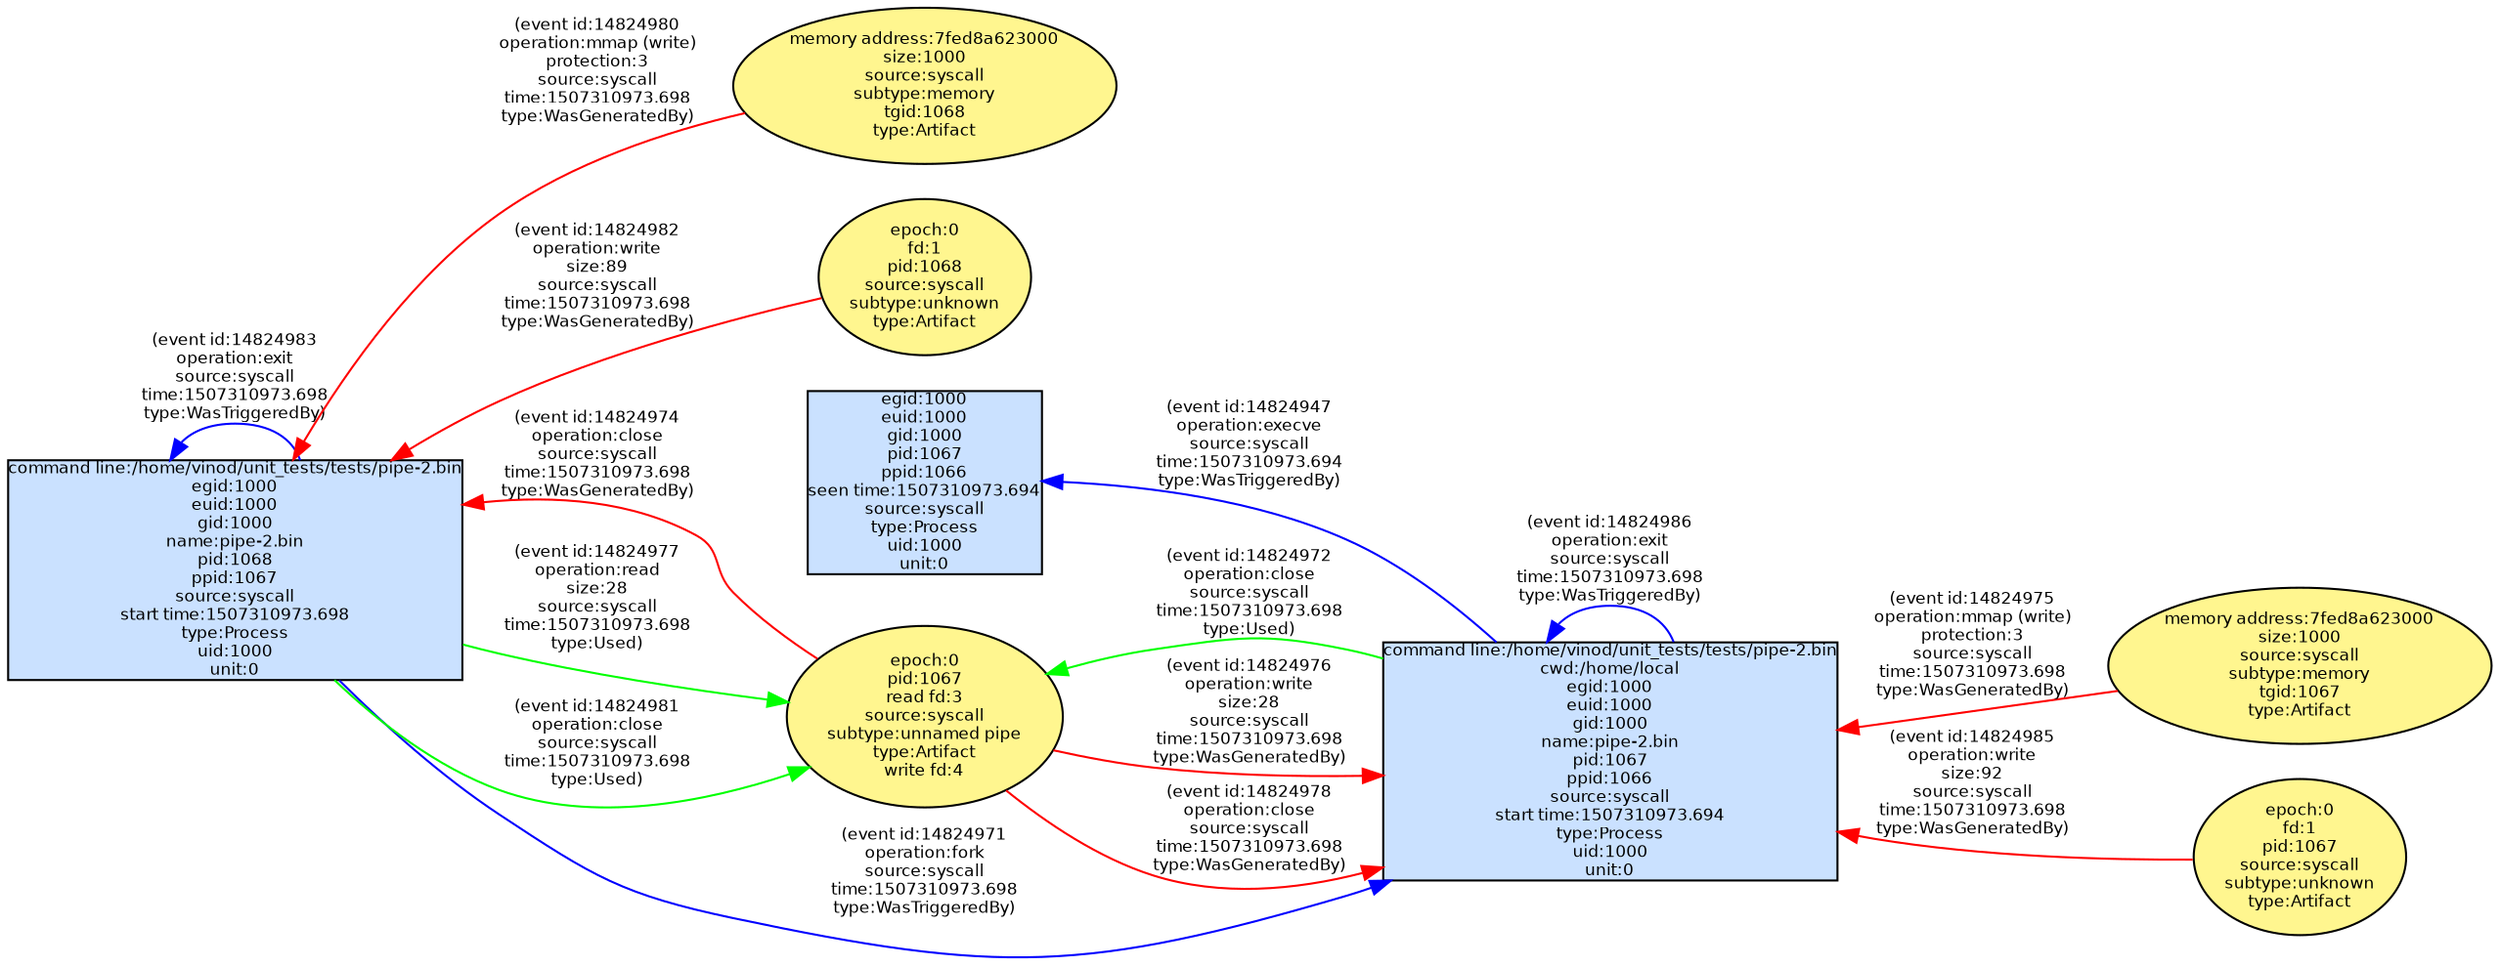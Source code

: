 digraph spade2dot {
graph [rankdir = "RL"];
node [fontname="Helvetica" fontsize="8" style="filled" margin="0.0,0.0"];
edge [fontname="Helvetica" fontsize="8"];
"b8c1efdf8fe133e94648890e37e09f2f" [label="egid:1000\neuid:1000\ngid:1000\npid:1067\nppid:1066\nseen time:1507310973.694\nsource:syscall\ntype:Process\nuid:1000\nunit:0" shape="box" fillcolor="lightsteelblue1"];
"3bf9d18b9a9ee491b94c580f10bc520a" [label="command line:/home/vinod/unit_tests/tests/pipe-2.bin\ncwd:/home/local\negid:1000\neuid:1000\ngid:1000\nname:pipe-2.bin\npid:1067\nppid:1066\nsource:syscall\nstart time:1507310973.694\ntype:Process\nuid:1000\nunit:0" shape="box" fillcolor="lightsteelblue1"];
"3bf9d18b9a9ee491b94c580f10bc520a" -> "b8c1efdf8fe133e94648890e37e09f2f" [label="(event id:14824947\noperation:execve\nsource:syscall\ntime:1507310973.694\ntype:WasTriggeredBy)" color="blue" style="solid"];
"b05d06e3cac7712d5e95ed879573e8a1" [label="command line:/home/vinod/unit_tests/tests/pipe-2.bin\negid:1000\neuid:1000\ngid:1000\nname:pipe-2.bin\npid:1068\nppid:1067\nsource:syscall\nstart time:1507310973.698\ntype:Process\nuid:1000\nunit:0" shape="box" fillcolor="lightsteelblue1"];
"b05d06e3cac7712d5e95ed879573e8a1" -> "3bf9d18b9a9ee491b94c580f10bc520a" [label="(event id:14824971\noperation:fork\nsource:syscall\ntime:1507310973.698\ntype:WasTriggeredBy)" color="blue" style="solid"];
"f969ed7b31547d1129da04a7c8427f1a" [label="epoch:0\npid:1067\nread fd:3\nsource:syscall\nsubtype:unnamed pipe\ntype:Artifact\nwrite fd:4" shape="ellipse" fillcolor="khaki1"];
"3bf9d18b9a9ee491b94c580f10bc520a" -> "f969ed7b31547d1129da04a7c8427f1a" [label="(event id:14824972\noperation:close\nsource:syscall\ntime:1507310973.698\ntype:Used)" color="green" style="solid"];
"f969ed7b31547d1129da04a7c8427f1a" -> "b05d06e3cac7712d5e95ed879573e8a1" [label="(event id:14824974\noperation:close\nsource:syscall\ntime:1507310973.698\ntype:WasGeneratedBy)" color="red" style="solid"];
"712cac35369f55eb10dbe7ee3866c099" [label="memory address:7fed8a623000\nsize:1000\nsource:syscall\nsubtype:memory\ntgid:1067\ntype:Artifact" shape="ellipse" fillcolor="khaki1"];
"712cac35369f55eb10dbe7ee3866c099" -> "3bf9d18b9a9ee491b94c580f10bc520a" [label="(event id:14824975\noperation:mmap (write)\nprotection:3\nsource:syscall\ntime:1507310973.698\ntype:WasGeneratedBy)" color="red" style="solid"];
"f969ed7b31547d1129da04a7c8427f1a" -> "3bf9d18b9a9ee491b94c580f10bc520a" [label="(event id:14824976\noperation:write\nsize:28\nsource:syscall\ntime:1507310973.698\ntype:WasGeneratedBy)" color="red" style="solid"];
"b05d06e3cac7712d5e95ed879573e8a1" -> "f969ed7b31547d1129da04a7c8427f1a" [label="(event id:14824977\noperation:read\nsize:28\nsource:syscall\ntime:1507310973.698\ntype:Used)" color="green" style="solid"];
"f969ed7b31547d1129da04a7c8427f1a" -> "3bf9d18b9a9ee491b94c580f10bc520a" [label="(event id:14824978\noperation:close\nsource:syscall\ntime:1507310973.698\ntype:WasGeneratedBy)" color="red" style="solid"];
"25c1c5fc44772113bb70a8ad3aa74856" [label="memory address:7fed8a623000\nsize:1000\nsource:syscall\nsubtype:memory\ntgid:1068\ntype:Artifact" shape="ellipse" fillcolor="khaki1"];
"25c1c5fc44772113bb70a8ad3aa74856" -> "b05d06e3cac7712d5e95ed879573e8a1" [label="(event id:14824980\noperation:mmap (write)\nprotection:3\nsource:syscall\ntime:1507310973.698\ntype:WasGeneratedBy)" color="red" style="solid"];
"b05d06e3cac7712d5e95ed879573e8a1" -> "f969ed7b31547d1129da04a7c8427f1a" [label="(event id:14824981\noperation:close\nsource:syscall\ntime:1507310973.698\ntype:Used)" color="green" style="solid"];
"b97ac05d8d7b00a03bece497b3be9042" [label="epoch:0\nfd:1\npid:1068\nsource:syscall\nsubtype:unknown\ntype:Artifact" shape="ellipse" fillcolor="khaki1"];
"b97ac05d8d7b00a03bece497b3be9042" -> "b05d06e3cac7712d5e95ed879573e8a1" [label="(event id:14824982\noperation:write\nsize:89\nsource:syscall\ntime:1507310973.698\ntype:WasGeneratedBy)" color="red" style="solid"];
"b05d06e3cac7712d5e95ed879573e8a1" -> "b05d06e3cac7712d5e95ed879573e8a1" [label="(event id:14824983\noperation:exit\nsource:syscall\ntime:1507310973.698\ntype:WasTriggeredBy)" color="blue" style="solid"];
"e23777fd5420bb5303de53163ae55368" [label="epoch:0\nfd:1\npid:1067\nsource:syscall\nsubtype:unknown\ntype:Artifact" shape="ellipse" fillcolor="khaki1"];
"e23777fd5420bb5303de53163ae55368" -> "3bf9d18b9a9ee491b94c580f10bc520a" [label="(event id:14824985\noperation:write\nsize:92\nsource:syscall\ntime:1507310973.698\ntype:WasGeneratedBy)" color="red" style="solid"];
"3bf9d18b9a9ee491b94c580f10bc520a" -> "3bf9d18b9a9ee491b94c580f10bc520a" [label="(event id:14824986\noperation:exit\nsource:syscall\ntime:1507310973.698\ntype:WasTriggeredBy)" color="blue" style="solid"];
}
